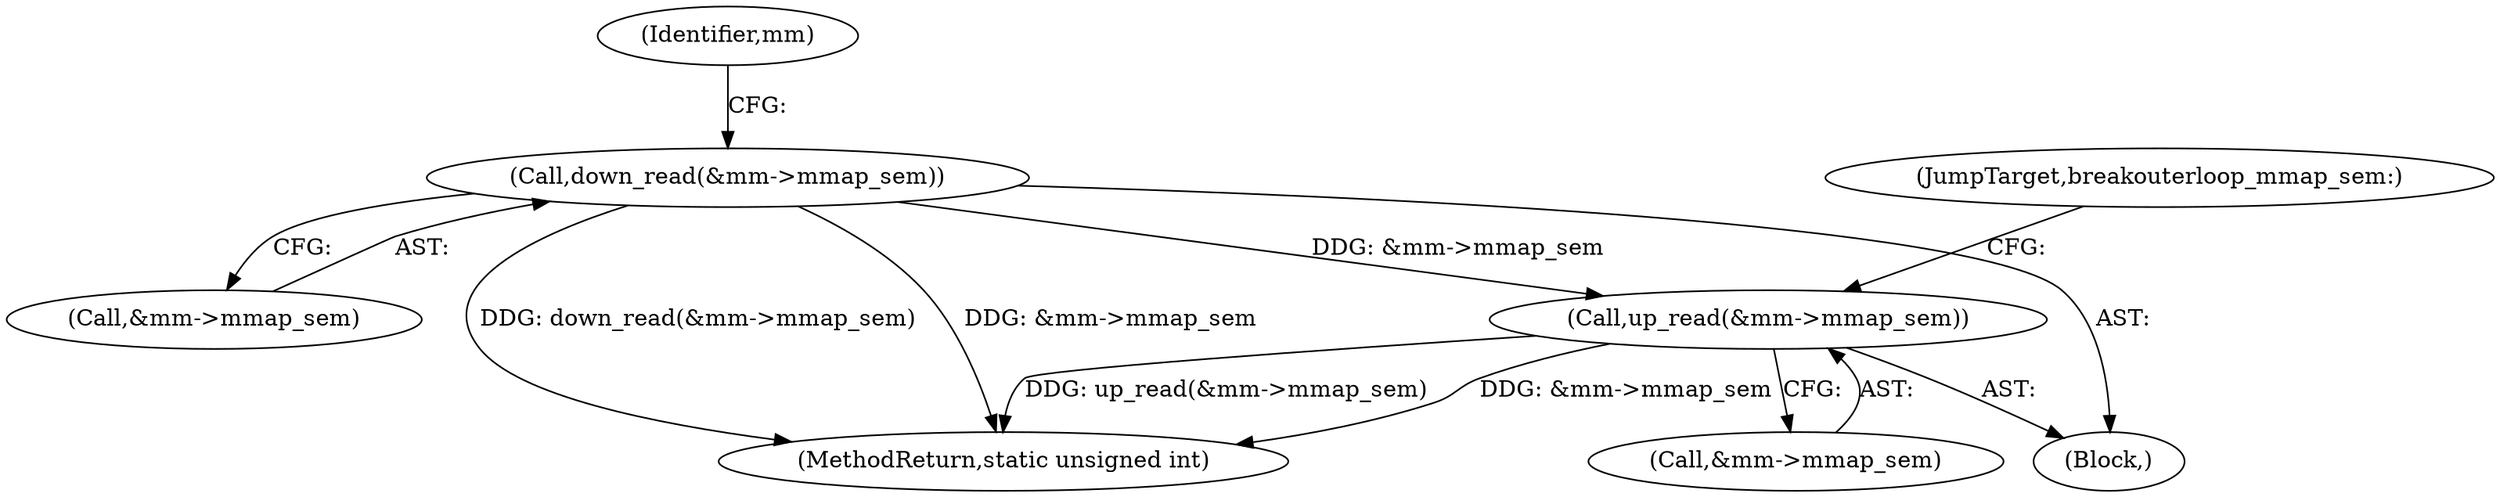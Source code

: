 digraph "0_linux_78f11a255749d09025f54d4e2df4fbcb031530e2_2@API" {
"1000154" [label="(Call,down_read(&mm->mmap_sem))"];
"1000338" [label="(Call,up_read(&mm->mmap_sem))"];
"1000154" [label="(Call,down_read(&mm->mmap_sem))"];
"1000162" [label="(Identifier,mm)"];
"1000155" [label="(Call,&mm->mmap_sem)"];
"1000339" [label="(Call,&mm->mmap_sem)"];
"1000390" [label="(MethodReturn,static unsigned int)"];
"1000343" [label="(JumpTarget,breakouterloop_mmap_sem:)"];
"1000109" [label="(Block,)"];
"1000338" [label="(Call,up_read(&mm->mmap_sem))"];
"1000154" -> "1000109"  [label="AST: "];
"1000154" -> "1000155"  [label="CFG: "];
"1000155" -> "1000154"  [label="AST: "];
"1000162" -> "1000154"  [label="CFG: "];
"1000154" -> "1000390"  [label="DDG: &mm->mmap_sem"];
"1000154" -> "1000390"  [label="DDG: down_read(&mm->mmap_sem)"];
"1000154" -> "1000338"  [label="DDG: &mm->mmap_sem"];
"1000338" -> "1000109"  [label="AST: "];
"1000338" -> "1000339"  [label="CFG: "];
"1000339" -> "1000338"  [label="AST: "];
"1000343" -> "1000338"  [label="CFG: "];
"1000338" -> "1000390"  [label="DDG: &mm->mmap_sem"];
"1000338" -> "1000390"  [label="DDG: up_read(&mm->mmap_sem)"];
}
